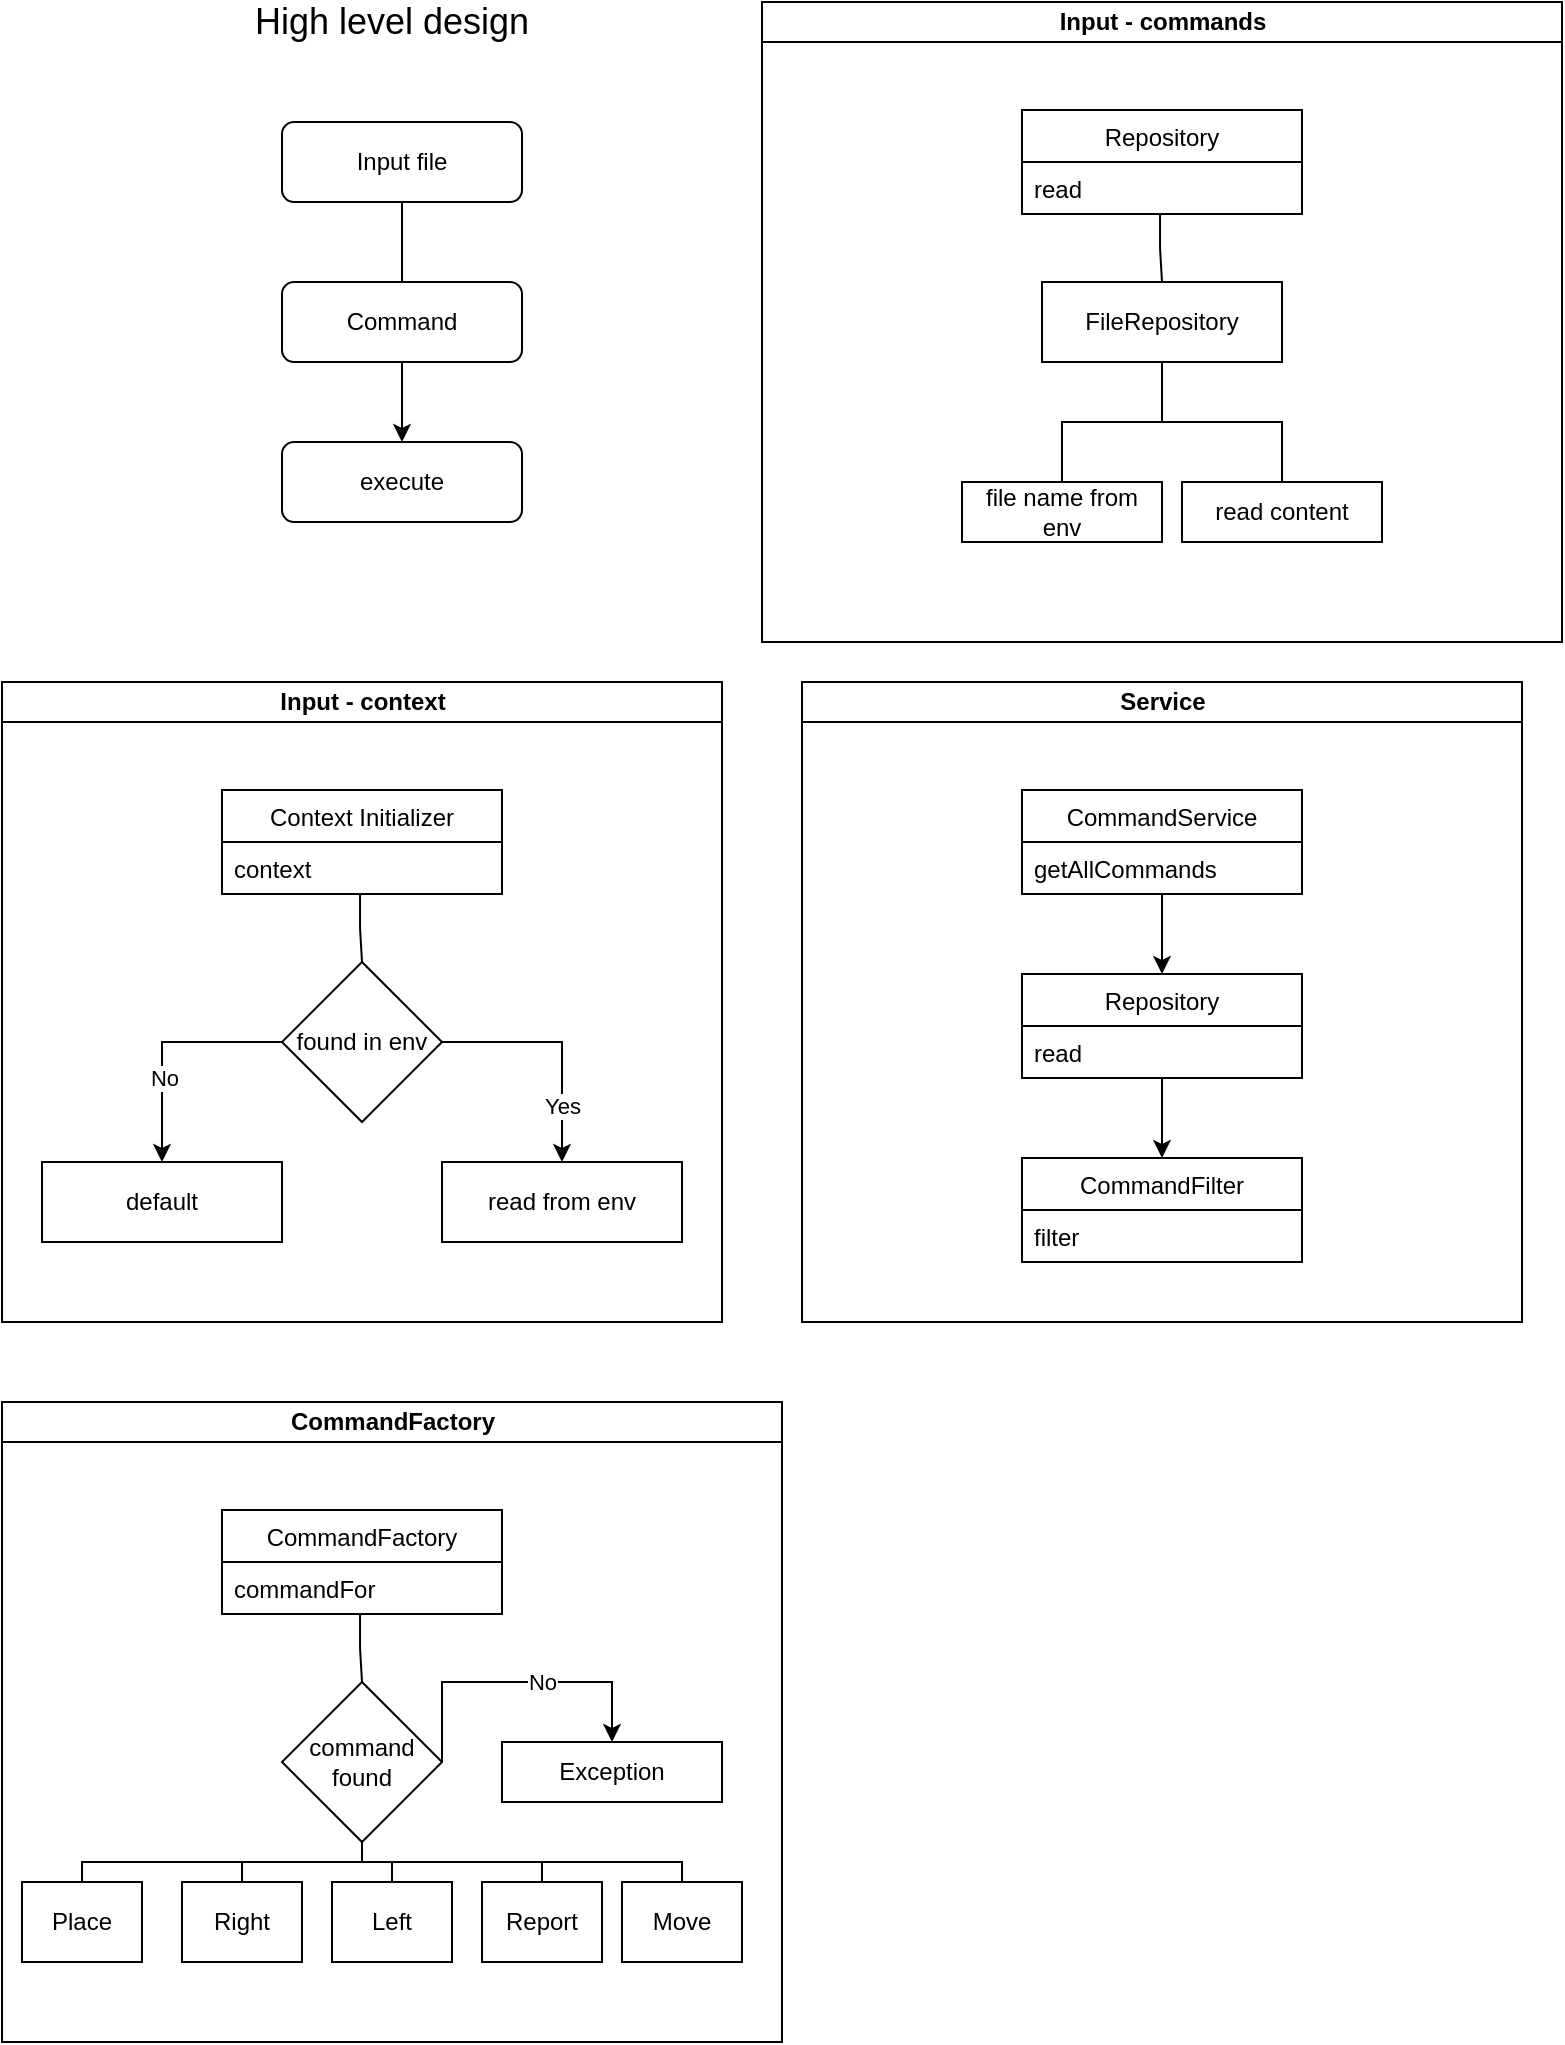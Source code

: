 <mxfile version="14.3.0" type="device"><diagram id="C5RBs43oDa-KdzZeNtuy" name="Page-1"><mxGraphModel dx="983" dy="499" grid="0" gridSize="10" guides="1" tooltips="1" connect="1" arrows="1" fold="1" page="1" pageScale="1" pageWidth="827" pageHeight="1169" math="0" shadow="0"><root><mxCell id="WIyWlLk6GJQsqaUBKTNV-0"/><mxCell id="WIyWlLk6GJQsqaUBKTNV-1" parent="WIyWlLk6GJQsqaUBKTNV-0"/><mxCell id="452m3LLl9o1nF2Eklk-8-0" value="" style="edgeStyle=orthogonalEdgeStyle;rounded=0;orthogonalLoop=1;jettySize=auto;html=1;" edge="1" parent="WIyWlLk6GJQsqaUBKTNV-1" source="WIyWlLk6GJQsqaUBKTNV-3"><mxGeometry relative="1" as="geometry"><mxPoint x="220" y="170" as="targetPoint"/></mxGeometry></mxCell><mxCell id="WIyWlLk6GJQsqaUBKTNV-3" value="Input file" style="rounded=1;whiteSpace=wrap;html=1;fontSize=12;glass=0;strokeWidth=1;shadow=0;" parent="WIyWlLk6GJQsqaUBKTNV-1" vertex="1"><mxGeometry x="160" y="80" width="120" height="40" as="geometry"/></mxCell><mxCell id="452m3LLl9o1nF2Eklk-8-1" value="" style="edgeStyle=orthogonalEdgeStyle;rounded=0;orthogonalLoop=1;jettySize=auto;html=1;" edge="1" parent="WIyWlLk6GJQsqaUBKTNV-1" source="WIyWlLk6GJQsqaUBKTNV-7" target="WIyWlLk6GJQsqaUBKTNV-11"><mxGeometry relative="1" as="geometry"/></mxCell><mxCell id="WIyWlLk6GJQsqaUBKTNV-7" value="Command" style="rounded=1;whiteSpace=wrap;html=1;fontSize=12;glass=0;strokeWidth=1;shadow=0;" parent="WIyWlLk6GJQsqaUBKTNV-1" vertex="1"><mxGeometry x="160" y="160" width="120" height="40" as="geometry"/></mxCell><mxCell id="WIyWlLk6GJQsqaUBKTNV-11" value="execute" style="rounded=1;whiteSpace=wrap;html=1;fontSize=12;glass=0;strokeWidth=1;shadow=0;" parent="WIyWlLk6GJQsqaUBKTNV-1" vertex="1"><mxGeometry x="160" y="240" width="120" height="40" as="geometry"/></mxCell><mxCell id="452m3LLl9o1nF2Eklk-8-4" value="&lt;font style=&quot;font-size: 18px&quot;&gt;High level design&lt;/font&gt;" style="text;html=1;strokeColor=none;fillColor=none;align=center;verticalAlign=middle;whiteSpace=wrap;rounded=0;" vertex="1" parent="WIyWlLk6GJQsqaUBKTNV-1"><mxGeometry x="140" y="20" width="150" height="20" as="geometry"/></mxCell><mxCell id="452m3LLl9o1nF2Eklk-8-10" value="Input - commands" style="swimlane;html=1;startSize=20;horizontal=1;containerType=tree;" vertex="1" parent="WIyWlLk6GJQsqaUBKTNV-1"><mxGeometry x="400" y="20" width="400" height="320" as="geometry"/></mxCell><mxCell id="452m3LLl9o1nF2Eklk-8-11" value="" style="edgeStyle=elbowEdgeStyle;elbow=vertical;startArrow=none;endArrow=none;rounded=0;exitX=0.493;exitY=1;exitDx=0;exitDy=0;exitPerimeter=0;" edge="1" parent="452m3LLl9o1nF2Eklk-8-10" source="452m3LLl9o1nF2Eklk-8-7" target="452m3LLl9o1nF2Eklk-8-13"><mxGeometry relative="1" as="geometry"/></mxCell><mxCell id="452m3LLl9o1nF2Eklk-8-13" value="FileRepository" style="whiteSpace=wrap;html=1;treeFolding=1;treeMoving=1;newEdgeStyle={&quot;edgeStyle&quot;:&quot;elbowEdgeStyle&quot;,&quot;startArrow&quot;:&quot;none&quot;,&quot;endArrow&quot;:&quot;none&quot;};" vertex="1" parent="452m3LLl9o1nF2Eklk-8-10"><mxGeometry x="140" y="140" width="120" height="40" as="geometry"/></mxCell><mxCell id="452m3LLl9o1nF2Eklk-8-6" value="Repository" style="swimlane;fontStyle=0;childLayout=stackLayout;horizontal=1;startSize=26;fillColor=none;horizontalStack=0;resizeParent=1;resizeParentMax=0;resizeLast=0;collapsible=1;marginBottom=0;" vertex="1" parent="452m3LLl9o1nF2Eklk-8-10"><mxGeometry x="130" y="54" width="140" height="52" as="geometry"/></mxCell><mxCell id="452m3LLl9o1nF2Eklk-8-7" value="read" style="text;strokeColor=none;fillColor=none;align=left;verticalAlign=top;spacingLeft=4;spacingRight=4;overflow=hidden;rotatable=0;points=[[0,0.5],[1,0.5]];portConstraint=eastwest;" vertex="1" parent="452m3LLl9o1nF2Eklk-8-6"><mxGeometry y="26" width="140" height="26" as="geometry"/></mxCell><mxCell id="452m3LLl9o1nF2Eklk-8-14" value="file name from env" style="whiteSpace=wrap;html=1;align=center;verticalAlign=middle;treeFolding=1;treeMoving=1;newEdgeStyle={&quot;edgeStyle&quot;:&quot;elbowEdgeStyle&quot;,&quot;startArrow&quot;:&quot;none&quot;,&quot;endArrow&quot;:&quot;none&quot;};" vertex="1" parent="452m3LLl9o1nF2Eklk-8-10"><mxGeometry x="100" y="240" width="100" height="30" as="geometry"/></mxCell><mxCell id="452m3LLl9o1nF2Eklk-8-15" value="" style="edgeStyle=elbowEdgeStyle;elbow=vertical;startArrow=none;endArrow=none;rounded=0;" edge="1" target="452m3LLl9o1nF2Eklk-8-14" parent="452m3LLl9o1nF2Eklk-8-10" source="452m3LLl9o1nF2Eklk-8-13"><mxGeometry relative="1" as="geometry"><mxPoint x="330" y="170" as="sourcePoint"/></mxGeometry></mxCell><mxCell id="452m3LLl9o1nF2Eklk-8-19" value="" style="edgeStyle=elbowEdgeStyle;elbow=vertical;startArrow=none;endArrow=none;rounded=0;" edge="1" target="452m3LLl9o1nF2Eklk-8-20" source="452m3LLl9o1nF2Eklk-8-13" parent="452m3LLl9o1nF2Eklk-8-10"><mxGeometry relative="1" as="geometry"><mxPoint x="590" y="200" as="sourcePoint"/></mxGeometry></mxCell><mxCell id="452m3LLl9o1nF2Eklk-8-20" value="read content" style="whiteSpace=wrap;html=1;align=center;verticalAlign=middle;treeFolding=1;treeMoving=1;newEdgeStyle={&quot;edgeStyle&quot;:&quot;elbowEdgeStyle&quot;,&quot;startArrow&quot;:&quot;none&quot;,&quot;endArrow&quot;:&quot;none&quot;};" vertex="1" parent="452m3LLl9o1nF2Eklk-8-10"><mxGeometry x="210" y="240" width="100" height="30" as="geometry"/></mxCell><mxCell id="452m3LLl9o1nF2Eklk-8-21" value="Input - context" style="swimlane;html=1;startSize=20;horizontal=1;containerType=tree;" vertex="1" parent="WIyWlLk6GJQsqaUBKTNV-1"><mxGeometry x="20" y="360" width="360" height="320" as="geometry"/></mxCell><mxCell id="452m3LLl9o1nF2Eklk-8-22" value="" style="edgeStyle=elbowEdgeStyle;elbow=vertical;startArrow=none;endArrow=none;rounded=0;exitX=0.493;exitY=1;exitDx=0;exitDy=0;exitPerimeter=0;" edge="1" parent="452m3LLl9o1nF2Eklk-8-21" source="452m3LLl9o1nF2Eklk-8-25" target="452m3LLl9o1nF2Eklk-8-31"><mxGeometry relative="1" as="geometry"/></mxCell><mxCell id="452m3LLl9o1nF2Eklk-8-24" value="Context Initializer" style="swimlane;fontStyle=0;childLayout=stackLayout;horizontal=1;startSize=26;fillColor=none;horizontalStack=0;resizeParent=1;resizeParentMax=0;resizeLast=0;collapsible=1;marginBottom=0;" vertex="1" parent="452m3LLl9o1nF2Eklk-8-21"><mxGeometry x="110" y="54" width="140" height="52" as="geometry"/></mxCell><mxCell id="452m3LLl9o1nF2Eklk-8-25" value="context" style="text;strokeColor=none;fillColor=none;align=left;verticalAlign=top;spacingLeft=4;spacingRight=4;overflow=hidden;rotatable=0;points=[[0,0.5],[1,0.5]];portConstraint=eastwest;" vertex="1" parent="452m3LLl9o1nF2Eklk-8-24"><mxGeometry y="26" width="140" height="26" as="geometry"/></mxCell><mxCell id="452m3LLl9o1nF2Eklk-8-34" style="edgeStyle=orthogonalEdgeStyle;rounded=0;orthogonalLoop=1;jettySize=auto;html=1;" edge="1" parent="452m3LLl9o1nF2Eklk-8-21" source="452m3LLl9o1nF2Eklk-8-31" target="452m3LLl9o1nF2Eklk-8-33"><mxGeometry relative="1" as="geometry"><mxPoint x="150" y="320" as="targetPoint"/><Array as="points"><mxPoint x="280" y="180"/></Array></mxGeometry></mxCell><mxCell id="452m3LLl9o1nF2Eklk-8-43" value="Yes" style="edgeLabel;html=1;align=center;verticalAlign=middle;resizable=0;points=[];" vertex="1" connectable="0" parent="452m3LLl9o1nF2Eklk-8-34"><mxGeometry x="0.525" relative="1" as="geometry"><mxPoint as="offset"/></mxGeometry></mxCell><mxCell id="452m3LLl9o1nF2Eklk-8-41" style="edgeStyle=orthogonalEdgeStyle;rounded=0;orthogonalLoop=1;jettySize=auto;html=1;entryX=0.5;entryY=0;entryDx=0;entryDy=0;" edge="1" parent="452m3LLl9o1nF2Eklk-8-21" source="452m3LLl9o1nF2Eklk-8-31" target="452m3LLl9o1nF2Eklk-8-40"><mxGeometry relative="1" as="geometry"><Array as="points"><mxPoint x="80" y="180"/></Array></mxGeometry></mxCell><mxCell id="452m3LLl9o1nF2Eklk-8-42" value="No" style="edgeLabel;html=1;align=center;verticalAlign=middle;resizable=0;points=[];" vertex="1" connectable="0" parent="452m3LLl9o1nF2Eklk-8-41"><mxGeometry x="0.3" y="1" relative="1" as="geometry"><mxPoint as="offset"/></mxGeometry></mxCell><mxCell id="452m3LLl9o1nF2Eklk-8-31" value="found in env" style="rhombus;whiteSpace=wrap;html=1;" vertex="1" parent="452m3LLl9o1nF2Eklk-8-21"><mxGeometry x="140" y="140" width="80" height="80" as="geometry"/></mxCell><mxCell id="452m3LLl9o1nF2Eklk-8-33" value="read from env" style="whiteSpace=wrap;html=1;treeFolding=1;treeMoving=1;newEdgeStyle={&quot;edgeStyle&quot;:&quot;elbowEdgeStyle&quot;,&quot;startArrow&quot;:&quot;none&quot;,&quot;endArrow&quot;:&quot;none&quot;};" vertex="1" parent="452m3LLl9o1nF2Eklk-8-21"><mxGeometry x="220" y="240" width="120" height="40" as="geometry"/></mxCell><mxCell id="452m3LLl9o1nF2Eklk-8-40" value="default" style="whiteSpace=wrap;html=1;treeFolding=1;treeMoving=1;newEdgeStyle={&quot;edgeStyle&quot;:&quot;elbowEdgeStyle&quot;,&quot;startArrow&quot;:&quot;none&quot;,&quot;endArrow&quot;:&quot;none&quot;};" vertex="1" parent="452m3LLl9o1nF2Eklk-8-21"><mxGeometry x="20" y="240" width="120" height="40" as="geometry"/></mxCell><mxCell id="452m3LLl9o1nF2Eklk-8-44" value="Service" style="swimlane;html=1;startSize=20;horizontal=1;containerType=tree;" vertex="1" parent="WIyWlLk6GJQsqaUBKTNV-1"><mxGeometry x="420" y="360" width="360" height="320" as="geometry"/></mxCell><mxCell id="452m3LLl9o1nF2Eklk-8-46" value="CommandService" style="swimlane;fontStyle=0;childLayout=stackLayout;horizontal=1;startSize=26;fillColor=none;horizontalStack=0;resizeParent=1;resizeParentMax=0;resizeLast=0;collapsible=1;marginBottom=0;" vertex="1" parent="452m3LLl9o1nF2Eklk-8-44"><mxGeometry x="110" y="54" width="140" height="52" as="geometry"/></mxCell><mxCell id="452m3LLl9o1nF2Eklk-8-47" value="getAllCommands" style="text;strokeColor=none;fillColor=none;align=left;verticalAlign=top;spacingLeft=4;spacingRight=4;overflow=hidden;rotatable=0;points=[[0,0.5],[1,0.5]];portConstraint=eastwest;" vertex="1" parent="452m3LLl9o1nF2Eklk-8-46"><mxGeometry y="26" width="140" height="26" as="geometry"/></mxCell><mxCell id="452m3LLl9o1nF2Eklk-8-55" value="" style="edgeStyle=orthogonalEdgeStyle;rounded=0;orthogonalLoop=1;jettySize=auto;html=1;" edge="1" source="452m3LLl9o1nF2Eklk-8-46" target="452m3LLl9o1nF2Eklk-8-56" parent="452m3LLl9o1nF2Eklk-8-44"><mxGeometry relative="1" as="geometry"/></mxCell><mxCell id="452m3LLl9o1nF2Eklk-8-56" value="Repository" style="swimlane;fontStyle=0;childLayout=stackLayout;horizontal=1;startSize=26;fillColor=none;horizontalStack=0;resizeParent=1;resizeParentMax=0;resizeLast=0;collapsible=1;marginBottom=0;" vertex="1" parent="452m3LLl9o1nF2Eklk-8-44"><mxGeometry x="110" y="146" width="140" height="52" as="geometry"/></mxCell><mxCell id="452m3LLl9o1nF2Eklk-8-57" value="read" style="text;strokeColor=none;fillColor=none;align=left;verticalAlign=top;spacingLeft=4;spacingRight=4;overflow=hidden;rotatable=0;points=[[0,0.5],[1,0.5]];portConstraint=eastwest;" vertex="1" parent="452m3LLl9o1nF2Eklk-8-56"><mxGeometry y="26" width="140" height="26" as="geometry"/></mxCell><mxCell id="452m3LLl9o1nF2Eklk-8-58" value="" style="edgeStyle=orthogonalEdgeStyle;rounded=0;orthogonalLoop=1;jettySize=auto;html=1;" edge="1" target="452m3LLl9o1nF2Eklk-8-59" source="452m3LLl9o1nF2Eklk-8-56" parent="452m3LLl9o1nF2Eklk-8-44"><mxGeometry relative="1" as="geometry"><mxPoint x="600" y="466" as="sourcePoint"/></mxGeometry></mxCell><mxCell id="452m3LLl9o1nF2Eklk-8-59" value="CommandFilter" style="swimlane;fontStyle=0;childLayout=stackLayout;horizontal=1;startSize=26;fillColor=none;horizontalStack=0;resizeParent=1;resizeParentMax=0;resizeLast=0;collapsible=1;marginBottom=0;" vertex="1" parent="452m3LLl9o1nF2Eklk-8-44"><mxGeometry x="110" y="238" width="140" height="52" as="geometry"/></mxCell><mxCell id="452m3LLl9o1nF2Eklk-8-60" value="filter" style="text;strokeColor=none;fillColor=none;align=left;verticalAlign=top;spacingLeft=4;spacingRight=4;overflow=hidden;rotatable=0;points=[[0,0.5],[1,0.5]];portConstraint=eastwest;" vertex="1" parent="452m3LLl9o1nF2Eklk-8-59"><mxGeometry y="26" width="140" height="26" as="geometry"/></mxCell><mxCell id="452m3LLl9o1nF2Eklk-8-70" value="CommandFactory" style="swimlane;html=1;startSize=20;horizontal=1;containerType=tree;" vertex="1" parent="WIyWlLk6GJQsqaUBKTNV-1"><mxGeometry x="20" y="720" width="390" height="320" as="geometry"/></mxCell><mxCell id="452m3LLl9o1nF2Eklk-8-71" value="" style="edgeStyle=elbowEdgeStyle;elbow=vertical;startArrow=none;endArrow=none;rounded=0;exitX=0.493;exitY=1;exitDx=0;exitDy=0;exitPerimeter=0;" edge="1" parent="452m3LLl9o1nF2Eklk-8-70" source="452m3LLl9o1nF2Eklk-8-73" target="452m3LLl9o1nF2Eklk-8-78"><mxGeometry relative="1" as="geometry"/></mxCell><mxCell id="452m3LLl9o1nF2Eklk-8-72" value="CommandFactory" style="swimlane;fontStyle=0;childLayout=stackLayout;horizontal=1;startSize=26;fillColor=none;horizontalStack=0;resizeParent=1;resizeParentMax=0;resizeLast=0;collapsible=1;marginBottom=0;" vertex="1" parent="452m3LLl9o1nF2Eklk-8-70"><mxGeometry x="110" y="54" width="140" height="52" as="geometry"/></mxCell><mxCell id="452m3LLl9o1nF2Eklk-8-73" value="commandFor" style="text;strokeColor=none;fillColor=none;align=left;verticalAlign=top;spacingLeft=4;spacingRight=4;overflow=hidden;rotatable=0;points=[[0,0.5],[1,0.5]];portConstraint=eastwest;" vertex="1" parent="452m3LLl9o1nF2Eklk-8-72"><mxGeometry y="26" width="140" height="26" as="geometry"/></mxCell><mxCell id="452m3LLl9o1nF2Eklk-8-78" value="command found" style="rhombus;whiteSpace=wrap;html=1;" vertex="1" parent="452m3LLl9o1nF2Eklk-8-70"><mxGeometry x="140" y="140" width="80" height="80" as="geometry"/></mxCell><mxCell id="452m3LLl9o1nF2Eklk-8-83" value="Right" style="whiteSpace=wrap;html=1;align=center;verticalAlign=middle;treeFolding=1;treeMoving=1;newEdgeStyle={&quot;edgeStyle&quot;:&quot;elbowEdgeStyle&quot;,&quot;startArrow&quot;:&quot;none&quot;,&quot;endArrow&quot;:&quot;none&quot;};" vertex="1" parent="452m3LLl9o1nF2Eklk-8-70"><mxGeometry x="90" y="240" width="60" height="40" as="geometry"/></mxCell><mxCell id="452m3LLl9o1nF2Eklk-8-84" value="" style="edgeStyle=elbowEdgeStyle;elbow=vertical;startArrow=none;endArrow=none;rounded=0;exitX=0.5;exitY=1;exitDx=0;exitDy=0;" edge="1" target="452m3LLl9o1nF2Eklk-8-83" parent="452m3LLl9o1nF2Eklk-8-70" source="452m3LLl9o1nF2Eklk-8-78"><mxGeometry relative="1" as="geometry"><mxPoint x="270" y="370" as="sourcePoint"/></mxGeometry></mxCell><mxCell id="452m3LLl9o1nF2Eklk-8-85" value="" style="edgeStyle=elbowEdgeStyle;elbow=vertical;startArrow=none;endArrow=none;rounded=0;exitX=0.5;exitY=1;exitDx=0;exitDy=0;" edge="1" target="452m3LLl9o1nF2Eklk-8-86" source="452m3LLl9o1nF2Eklk-8-78" parent="452m3LLl9o1nF2Eklk-8-70"><mxGeometry relative="1" as="geometry"><mxPoint x="200" y="940" as="sourcePoint"/></mxGeometry></mxCell><mxCell id="452m3LLl9o1nF2Eklk-8-86" value="Left" style="whiteSpace=wrap;html=1;align=center;verticalAlign=middle;treeFolding=1;treeMoving=1;newEdgeStyle={&quot;edgeStyle&quot;:&quot;elbowEdgeStyle&quot;,&quot;startArrow&quot;:&quot;none&quot;,&quot;endArrow&quot;:&quot;none&quot;};" vertex="1" parent="452m3LLl9o1nF2Eklk-8-70"><mxGeometry x="165" y="240" width="60" height="40" as="geometry"/></mxCell><mxCell id="452m3LLl9o1nF2Eklk-8-87" value="" style="edgeStyle=elbowEdgeStyle;elbow=vertical;startArrow=none;endArrow=none;rounded=0;exitX=0.5;exitY=1;exitDx=0;exitDy=0;" edge="1" target="452m3LLl9o1nF2Eklk-8-88" source="452m3LLl9o1nF2Eklk-8-78" parent="452m3LLl9o1nF2Eklk-8-70"><mxGeometry relative="1" as="geometry"><mxPoint x="200" y="940" as="sourcePoint"/></mxGeometry></mxCell><mxCell id="452m3LLl9o1nF2Eklk-8-88" value="Report" style="whiteSpace=wrap;html=1;align=center;verticalAlign=middle;treeFolding=1;treeMoving=1;newEdgeStyle={&quot;edgeStyle&quot;:&quot;elbowEdgeStyle&quot;,&quot;startArrow&quot;:&quot;none&quot;,&quot;endArrow&quot;:&quot;none&quot;};" vertex="1" parent="452m3LLl9o1nF2Eklk-8-70"><mxGeometry x="240" y="240" width="60" height="40" as="geometry"/></mxCell><mxCell id="452m3LLl9o1nF2Eklk-8-89" value="" style="edgeStyle=elbowEdgeStyle;elbow=vertical;startArrow=none;endArrow=none;rounded=0;exitX=0.5;exitY=1;exitDx=0;exitDy=0;" edge="1" target="452m3LLl9o1nF2Eklk-8-90" source="452m3LLl9o1nF2Eklk-8-78" parent="452m3LLl9o1nF2Eklk-8-70"><mxGeometry relative="1" as="geometry"><mxPoint x="200" y="940" as="sourcePoint"/></mxGeometry></mxCell><mxCell id="452m3LLl9o1nF2Eklk-8-90" value="Place" style="whiteSpace=wrap;html=1;align=center;verticalAlign=middle;treeFolding=1;treeMoving=1;newEdgeStyle={&quot;edgeStyle&quot;:&quot;elbowEdgeStyle&quot;,&quot;startArrow&quot;:&quot;none&quot;,&quot;endArrow&quot;:&quot;none&quot;};" vertex="1" parent="452m3LLl9o1nF2Eklk-8-70"><mxGeometry x="10" y="240" width="60" height="40" as="geometry"/></mxCell><mxCell id="452m3LLl9o1nF2Eklk-8-91" value="" style="edgeStyle=elbowEdgeStyle;elbow=vertical;startArrow=none;endArrow=none;rounded=0;exitX=0.5;exitY=1;exitDx=0;exitDy=0;" edge="1" target="452m3LLl9o1nF2Eklk-8-92" source="452m3LLl9o1nF2Eklk-8-78" parent="452m3LLl9o1nF2Eklk-8-70"><mxGeometry relative="1" as="geometry"><mxPoint x="200" y="940" as="sourcePoint"/></mxGeometry></mxCell><mxCell id="452m3LLl9o1nF2Eklk-8-92" value="Move" style="whiteSpace=wrap;html=1;align=center;verticalAlign=middle;treeFolding=1;treeMoving=1;newEdgeStyle={&quot;edgeStyle&quot;:&quot;elbowEdgeStyle&quot;,&quot;startArrow&quot;:&quot;none&quot;,&quot;endArrow&quot;:&quot;none&quot;};" vertex="1" parent="452m3LLl9o1nF2Eklk-8-70"><mxGeometry x="310" y="240" width="60" height="40" as="geometry"/></mxCell><mxCell id="452m3LLl9o1nF2Eklk-8-95" value="Exception" style="whiteSpace=wrap;html=1;treeFolding=1;treeMoving=1;newEdgeStyle={&quot;edgeStyle&quot;:&quot;elbowEdgeStyle&quot;,&quot;startArrow&quot;:&quot;none&quot;,&quot;endArrow&quot;:&quot;none&quot;};" vertex="1" parent="452m3LLl9o1nF2Eklk-8-70"><mxGeometry x="250" y="170" width="110" height="30" as="geometry"/></mxCell><mxCell id="452m3LLl9o1nF2Eklk-8-96" style="edgeStyle=orthogonalEdgeStyle;rounded=0;orthogonalLoop=1;jettySize=auto;html=1;entryX=0.5;entryY=0;entryDx=0;entryDy=0;exitX=1;exitY=0.5;exitDx=0;exitDy=0;" edge="1" parent="452m3LLl9o1nF2Eklk-8-70" source="452m3LLl9o1nF2Eklk-8-78" target="452m3LLl9o1nF2Eklk-8-95"><mxGeometry relative="1" as="geometry"><mxPoint x="230" y="-170" as="sourcePoint"/><mxPoint x="290" y="-110" as="targetPoint"/><Array as="points"><mxPoint x="220" y="140"/><mxPoint x="305" y="140"/></Array></mxGeometry></mxCell><mxCell id="452m3LLl9o1nF2Eklk-8-97" value="No" style="edgeLabel;html=1;align=center;verticalAlign=middle;resizable=0;points=[];" vertex="1" connectable="0" parent="452m3LLl9o1nF2Eklk-8-96"><mxGeometry x="0.525" relative="1" as="geometry"><mxPoint x="-28" as="offset"/></mxGeometry></mxCell></root></mxGraphModel></diagram></mxfile>